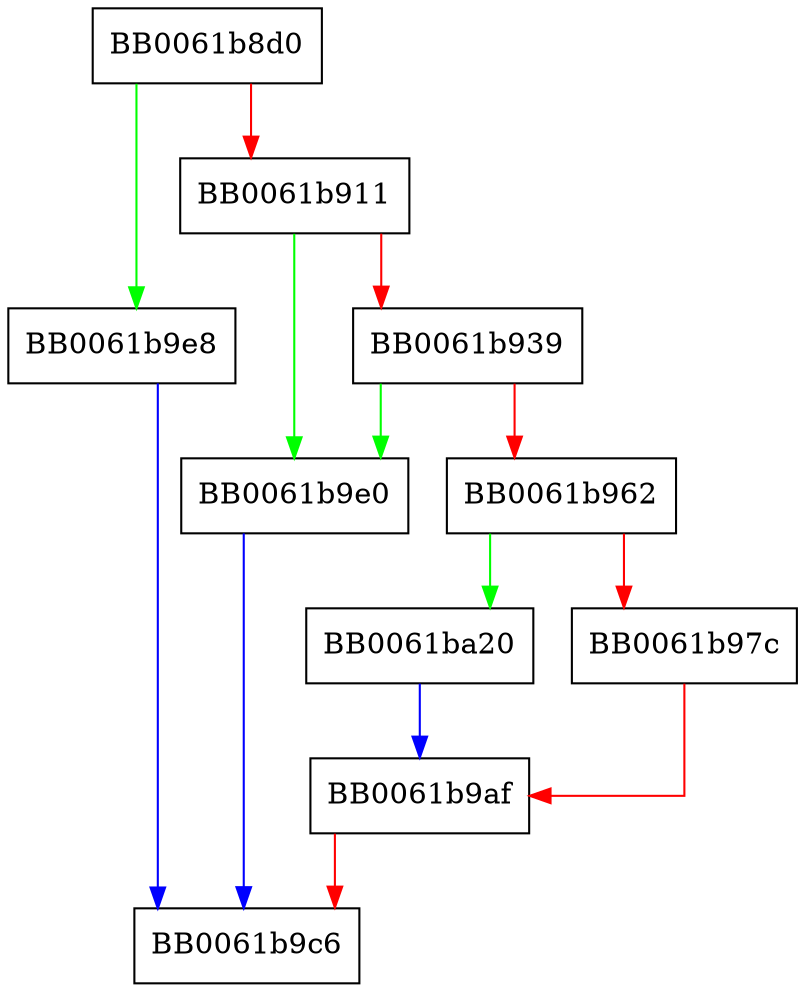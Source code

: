 digraph do_PVK_key_bio {
  node [shape="box"];
  graph [splines=ortho];
  BB0061b8d0 -> BB0061b9e8 [color="green"];
  BB0061b8d0 -> BB0061b911 [color="red"];
  BB0061b911 -> BB0061b9e0 [color="green"];
  BB0061b911 -> BB0061b939 [color="red"];
  BB0061b939 -> BB0061b9e0 [color="green"];
  BB0061b939 -> BB0061b962 [color="red"];
  BB0061b962 -> BB0061ba20 [color="green"];
  BB0061b962 -> BB0061b97c [color="red"];
  BB0061b97c -> BB0061b9af [color="red"];
  BB0061b9af -> BB0061b9c6 [color="red"];
  BB0061b9e0 -> BB0061b9c6 [color="blue"];
  BB0061b9e8 -> BB0061b9c6 [color="blue"];
  BB0061ba20 -> BB0061b9af [color="blue"];
}